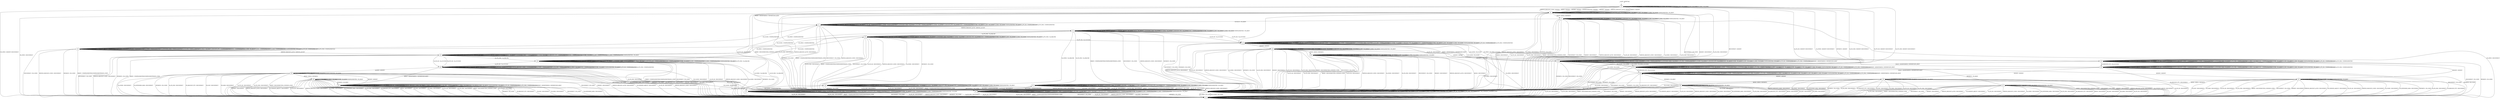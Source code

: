 digraph G {
	graph [name=G];
	s0	[label=s0];
	s0 -> s0	[key=0,
		label="CH_WINDOW_ADJUST / CH_NONE"];
	s0 -> s0	[key=1,
		label="CH_EXTENDED_DATA / CH_NONE"];
	s0 -> s0	[key=2,
		label="CH_CLOSE / CH_NONE"];
	s0 -> s0	[key=3,
		label="CH_REQUEST_PTY / CH_NONE"];
	s0 -> s0	[key=4,
		label="CH_EOF / CH_NONE"];
	s0 -> s0	[key=5,
		label="CH_DATA / CH_NONE"];
	s1	[label=s1];
	s0 -> s1	[key=0,
		label="REKEY / KEXINIT|KEX31+NEWKEYS|NO_RESP"];
	s2	[label=s2];
	s0 -> s2	[key=0,
		label="DISCONNECT / KEXINIT"];
	s0 -> s2	[key=1,
		label="UA_PK_OK / KEXINIT+DISCONNECT"];
	s0 -> s2	[key=2,
		label="UA_NONE / KEXINIT+DISCONNECT"];
	s0 -> s2	[key=3,
		label="NEWKEYS / KEXINIT"];
	s0 -> s2	[key=4,
		label="UA_PK_NOK / KEXINIT+DISCONNECT"];
	s0 -> s2	[key=5,
		label="UA_PW_OK / KEXINIT+DISCONNECT"];
	s0 -> s2	[key=6,
		label="UA_PW_NOK / KEXINIT+DISCONNECT"];
	s3	[label=s3];
	s0 -> s3	[key=0,
		label="KEXINIT / KEXINIT"];
	s0 -> s3	[key=1,
		label="SERVICE_REQUEST_AUTH / KEXINIT"];
	s0 -> s3	[key=2,
		label="DEBUG / KEXINIT"];
	s0 -> s3	[key=3,
		label="SERVICE_REQUEST_CONN / KEXINIT"];
	s0 -> s3	[key=4,
		label="KEX30 / KEXINIT"];
	s0 -> s3	[key=5,
		label="IGNORE / KEXINIT"];
	s0 -> s3	[key=6,
		label="UNIMPLEMENTED / KEXINIT"];
	s4	[label=s4];
	s0 -> s4	[key=0,
		label="CH_OPEN / KEXINIT+DISCONNECT"];
	s1 -> s1	[key=0,
		label="KEXINIT / UNIMPLEMENTED"];
	s1 -> s1	[key=1,
		label="CH_WINDOW_ADJUST / CH_NONE"];
	s1 -> s1	[key=2,
		label="DEBUG / NO_RESP"];
	s1 -> s1	[key=3,
		label="UA_PK_OK / UNIMPLEMENTED"];
	s1 -> s1	[key=4,
		label="UA_NONE / UNIMPLEMENTED"];
	s1 -> s1	[key=5,
		label="CH_EXTENDED_DATA / CH_NONE"];
	s1 -> s1	[key=6,
		label="UA_PK_NOK / UNIMPLEMENTED"];
	s1 -> s1	[key=7,
		label="CH_CLOSE / CH_NONE"];
	s1 -> s1	[key=8,
		label="CH_REQUEST_PTY / CH_NONE"];
	s1 -> s1	[key=9,
		label="KEX30 / UNIMPLEMENTED"];
	s1 -> s1	[key=10,
		label="IGNORE / NO_RESP"];
	s1 -> s1	[key=11,
		label="CH_EOF / CH_NONE"];
	s1 -> s1	[key=12,
		label="CH_DATA / CH_NONE"];
	s1 -> s1	[key=13,
		label="UNIMPLEMENTED / NO_RESP"];
	s1 -> s1	[key=14,
		label="UA_PW_OK / UNIMPLEMENTED"];
	s1 -> s1	[key=15,
		label="UA_PW_NOK / UNIMPLEMENTED"];
	s1 -> s2	[key=0,
		label="DISCONNECT / NO_CONN"];
	s1 -> s2	[key=1,
		label="SERVICE_REQUEST_CONN / DISCONNECT"];
	s1 -> s2	[key=2,
		label="NEWKEYS / NO_CONN"];
	s1 -> s2	[key=3,
		label="REKEY / UNIMPLEMENTED|UNIMPLEMENTED|NO_CONN"];
	s5	[label=s5];
	s1 -> s5	[key=0,
		label="SERVICE_REQUEST_AUTH / SERVICE_ACCEPT"];
	s6	[label=s6];
	s1 -> s6	[key=0,
		label="CH_OPEN / UNIMPLEMENTED"];
	s2 -> s2	[key=0,
		label="DISCONNECT / NO_CONN"];
	s2 -> s2	[key=1,
		label="KEXINIT / NO_CONN"];
	s2 -> s2	[key=2,
		label="SERVICE_REQUEST_AUTH / NO_CONN"];
	s2 -> s2	[key=3,
		label="CH_WINDOW_ADJUST / CH_NONE"];
	s2 -> s2	[key=4,
		label="DEBUG / NO_CONN"];
	s2 -> s2	[key=5,
		label="UA_PK_OK / NO_CONN"];
	s2 -> s2	[key=6,
		label="SERVICE_REQUEST_CONN / NO_CONN"];
	s2 -> s2	[key=7,
		label="UA_NONE / NO_CONN"];
	s2 -> s2	[key=8,
		label="CH_EXTENDED_DATA / CH_NONE"];
	s2 -> s2	[key=9,
		label="NEWKEYS / NO_CONN"];
	s2 -> s2	[key=10,
		label="UA_PK_NOK / NO_CONN"];
	s2 -> s2	[key=11,
		label="CH_CLOSE / CH_NONE"];
	s2 -> s2	[key=12,
		label="CH_REQUEST_PTY / CH_NONE"];
	s2 -> s2	[key=13,
		label="KEX30 / NO_CONN"];
	s2 -> s2	[key=14,
		label="IGNORE / NO_CONN"];
	s2 -> s2	[key=15,
		label="CH_EOF / CH_NONE"];
	s2 -> s2	[key=16,
		label="CH_DATA / CH_NONE"];
	s2 -> s2	[key=17,
		label="UNIMPLEMENTED / NO_CONN"];
	s2 -> s2	[key=18,
		label="UA_PW_OK / NO_CONN"];
	s2 -> s2	[key=19,
		label="UA_PW_NOK / NO_CONN"];
	s2 -> s2	[key=20,
		label="REKEY / NO_CONN|NO_CONN|NO_CONN"];
	s2 -> s4	[key=0,
		label="CH_OPEN / NO_CONN"];
	s3 -> s2	[key=0,
		label="DISCONNECT / NO_CONN"];
	s3 -> s2	[key=1,
		label="KEXINIT / DISCONNECT"];
	s3 -> s2	[key=2,
		label="SERVICE_REQUEST_AUTH / DISCONNECT"];
	s3 -> s2	[key=3,
		label="UA_PK_OK / DISCONNECT"];
	s3 -> s2	[key=4,
		label="SERVICE_REQUEST_CONN / DISCONNECT"];
	s3 -> s2	[key=5,
		label="UA_NONE / DISCONNECT"];
	s3 -> s2	[key=6,
		label="NEWKEYS / NO_CONN"];
	s3 -> s2	[key=7,
		label="UA_PK_NOK / DISCONNECT"];
	s3 -> s2	[key=8,
		label="UA_PW_OK / DISCONNECT"];
	s3 -> s2	[key=9,
		label="UA_PW_NOK / DISCONNECT"];
	s3 -> s2	[key=10,
		label="REKEY / DISCONNECT|NO_CONN|NO_CONN"];
	s3 -> s3	[key=0,
		label="CH_WINDOW_ADJUST / CH_NONE"];
	s3 -> s3	[key=1,
		label="DEBUG / NO_RESP"];
	s3 -> s3	[key=2,
		label="CH_EXTENDED_DATA / CH_NONE"];
	s3 -> s3	[key=3,
		label="CH_CLOSE / CH_NONE"];
	s3 -> s3	[key=4,
		label="CH_REQUEST_PTY / CH_NONE"];
	s3 -> s3	[key=5,
		label="IGNORE / NO_RESP"];
	s3 -> s3	[key=6,
		label="CH_EOF / CH_NONE"];
	s3 -> s3	[key=7,
		label="CH_DATA / CH_NONE"];
	s3 -> s3	[key=8,
		label="UNIMPLEMENTED / NO_RESP"];
	s3 -> s4	[key=0,
		label="CH_OPEN / DISCONNECT"];
	s7	[label=s7];
	s3 -> s7	[key=0,
		label="KEX30 / KEX31+NEWKEYS"];
	s4 -> s2	[key=0,
		label="CH_CLOSE / NO_CONN"];
	s4 -> s4	[key=0,
		label="DISCONNECT / NO_CONN"];
	s4 -> s4	[key=1,
		label="KEXINIT / NO_CONN"];
	s4 -> s4	[key=2,
		label="SERVICE_REQUEST_AUTH / NO_CONN"];
	s4 -> s4	[key=3,
		label="CH_WINDOW_ADJUST / NO_CONN"];
	s4 -> s4	[key=4,
		label="DEBUG / NO_CONN"];
	s4 -> s4	[key=5,
		label="UA_PK_OK / NO_CONN"];
	s4 -> s4	[key=6,
		label="SERVICE_REQUEST_CONN / NO_CONN"];
	s4 -> s4	[key=7,
		label="UA_NONE / NO_CONN"];
	s4 -> s4	[key=8,
		label="CH_EXTENDED_DATA / NO_CONN"];
	s4 -> s4	[key=9,
		label="NEWKEYS / NO_CONN"];
	s4 -> s4	[key=10,
		label="UA_PK_NOK / NO_CONN"];
	s4 -> s4	[key=11,
		label="CH_OPEN / CH_MAX"];
	s4 -> s4	[key=12,
		label="CH_REQUEST_PTY / NO_CONN"];
	s4 -> s4	[key=13,
		label="KEX30 / NO_CONN"];
	s4 -> s4	[key=14,
		label="IGNORE / NO_CONN"];
	s4 -> s4	[key=15,
		label="CH_EOF / NO_CONN"];
	s4 -> s4	[key=16,
		label="CH_DATA / NO_CONN"];
	s4 -> s4	[key=17,
		label="UNIMPLEMENTED / NO_CONN"];
	s4 -> s4	[key=18,
		label="UA_PW_OK / NO_CONN"];
	s4 -> s4	[key=19,
		label="UA_PW_NOK / NO_CONN"];
	s4 -> s4	[key=20,
		label="REKEY / NO_CONN|NO_CONN|NO_CONN"];
	s5 -> s2	[key=0,
		label="DISCONNECT / NO_CONN"];
	s5 -> s2	[key=1,
		label="SERVICE_REQUEST_CONN / DISCONNECT"];
	s5 -> s2	[key=2,
		label="NEWKEYS / NO_CONN"];
	s5 -> s2	[key=3,
		label="REKEY / UNIMPLEMENTED|UNIMPLEMENTED|NO_CONN"];
	s5 -> s5	[key=0,
		label="KEXINIT / UNIMPLEMENTED"];
	s5 -> s5	[key=1,
		label="SERVICE_REQUEST_AUTH / SERVICE_ACCEPT"];
	s5 -> s5	[key=2,
		label="CH_WINDOW_ADJUST / CH_NONE"];
	s5 -> s5	[key=3,
		label="DEBUG / NO_RESP"];
	s5 -> s5	[key=4,
		label="CH_EXTENDED_DATA / CH_NONE"];
	s5 -> s5	[key=5,
		label="CH_CLOSE / CH_NONE"];
	s5 -> s5	[key=6,
		label="CH_REQUEST_PTY / CH_NONE"];
	s5 -> s5	[key=7,
		label="KEX30 / UNIMPLEMENTED"];
	s5 -> s5	[key=8,
		label="IGNORE / NO_RESP"];
	s5 -> s5	[key=9,
		label="CH_EOF / CH_NONE"];
	s5 -> s5	[key=10,
		label="CH_DATA / CH_NONE"];
	s5 -> s5	[key=11,
		label="UNIMPLEMENTED / NO_RESP"];
	s8	[label=s8];
	s5 -> s8	[key=0,
		label="UA_PK_OK / UA_SUCCESS"];
	s5 -> s8	[key=1,
		label="UA_PW_OK / UA_SUCCESS"];
	s9	[label=s9];
	s5 -> s9	[key=0,
		label="UA_PW_NOK / UA_FAILURE"];
	s10	[label=s10];
	s5 -> s10	[key=0,
		label="UA_NONE / UA_FAILURE"];
	s11	[label=s11];
	s5 -> s11	[key=0,
		label="UA_PK_NOK / UA_FAILURE"];
	s12	[label=s12];
	s5 -> s12	[key=0,
		label="CH_OPEN / UNIMPLEMENTED"];
	s6 -> s1	[key=0,
		label="CH_CLOSE / UNIMPLEMENTED"];
	s6 -> s4	[key=0,
		label="DISCONNECT / NO_CONN"];
	s6 -> s4	[key=1,
		label="SERVICE_REQUEST_CONN / DISCONNECT"];
	s6 -> s4	[key=2,
		label="NEWKEYS / NO_CONN"];
	s6 -> s4	[key=3,
		label="REKEY / UNIMPLEMENTED|UNIMPLEMENTED|NO_CONN"];
	s6 -> s6	[key=0,
		label="KEXINIT / UNIMPLEMENTED"];
	s6 -> s6	[key=1,
		label="CH_WINDOW_ADJUST / UNIMPLEMENTED"];
	s6 -> s6	[key=2,
		label="DEBUG / NO_RESP"];
	s6 -> s6	[key=3,
		label="UA_PK_OK / UNIMPLEMENTED"];
	s6 -> s6	[key=4,
		label="UA_NONE / UNIMPLEMENTED"];
	s6 -> s6	[key=5,
		label="CH_EXTENDED_DATA / UNIMPLEMENTED"];
	s6 -> s6	[key=6,
		label="UA_PK_NOK / UNIMPLEMENTED"];
	s6 -> s6	[key=7,
		label="CH_OPEN / CH_MAX"];
	s6 -> s6	[key=8,
		label="CH_REQUEST_PTY / UNIMPLEMENTED"];
	s6 -> s6	[key=9,
		label="KEX30 / UNIMPLEMENTED"];
	s6 -> s6	[key=10,
		label="IGNORE / NO_RESP"];
	s6 -> s6	[key=11,
		label="CH_EOF / UNIMPLEMENTED"];
	s6 -> s6	[key=12,
		label="CH_DATA / UNIMPLEMENTED"];
	s6 -> s6	[key=13,
		label="UNIMPLEMENTED / NO_RESP"];
	s6 -> s6	[key=14,
		label="UA_PW_OK / UNIMPLEMENTED"];
	s6 -> s6	[key=15,
		label="UA_PW_NOK / UNIMPLEMENTED"];
	s6 -> s12	[key=0,
		label="SERVICE_REQUEST_AUTH / SERVICE_ACCEPT"];
	s7 -> s1	[key=0,
		label="NEWKEYS / NO_RESP"];
	s7 -> s2	[key=0,
		label="DISCONNECT / NO_CONN"];
	s7 -> s2	[key=1,
		label="KEXINIT / DISCONNECT"];
	s7 -> s2	[key=2,
		label="SERVICE_REQUEST_AUTH / DISCONNECT"];
	s7 -> s2	[key=3,
		label="UA_PK_OK / DISCONNECT"];
	s7 -> s2	[key=4,
		label="SERVICE_REQUEST_CONN / DISCONNECT"];
	s7 -> s2	[key=5,
		label="UA_NONE / DISCONNECT"];
	s7 -> s2	[key=6,
		label="UA_PK_NOK / DISCONNECT"];
	s7 -> s2	[key=7,
		label="KEX30 / DISCONNECT"];
	s7 -> s2	[key=8,
		label="UA_PW_OK / DISCONNECT"];
	s7 -> s2	[key=9,
		label="UA_PW_NOK / DISCONNECT"];
	s7 -> s2	[key=10,
		label="REKEY / DISCONNECT|NO_CONN|NO_CONN"];
	s7 -> s4	[key=0,
		label="CH_OPEN / DISCONNECT"];
	s7 -> s7	[key=0,
		label="CH_WINDOW_ADJUST / CH_NONE"];
	s7 -> s7	[key=1,
		label="DEBUG / NO_RESP"];
	s7 -> s7	[key=2,
		label="CH_EXTENDED_DATA / CH_NONE"];
	s7 -> s7	[key=3,
		label="CH_CLOSE / CH_NONE"];
	s7 -> s7	[key=4,
		label="CH_REQUEST_PTY / CH_NONE"];
	s7 -> s7	[key=5,
		label="IGNORE / NO_RESP"];
	s7 -> s7	[key=6,
		label="CH_EOF / CH_NONE"];
	s7 -> s7	[key=7,
		label="CH_DATA / CH_NONE"];
	s7 -> s7	[key=8,
		label="UNIMPLEMENTED / NO_RESP"];
	s8 -> s2	[key=0,
		label="DISCONNECT / NO_CONN"];
	s8 -> s2	[key=1,
		label="NEWKEYS / NO_CONN"];
	s8 -> s8	[key=0,
		label="SERVICE_REQUEST_AUTH / UNIMPLEMENTED"];
	s8 -> s8	[key=1,
		label="CH_WINDOW_ADJUST / CH_NONE"];
	s8 -> s8	[key=2,
		label="DEBUG / NO_RESP"];
	s8 -> s8	[key=3,
		label="UA_PK_OK / UNIMPLEMENTED"];
	s8 -> s8	[key=4,
		label="SERVICE_REQUEST_CONN / UNIMPLEMENTED"];
	s8 -> s8	[key=5,
		label="UA_NONE / UNIMPLEMENTED"];
	s8 -> s8	[key=6,
		label="CH_EXTENDED_DATA / CH_NONE"];
	s8 -> s8	[key=7,
		label="UA_PK_NOK / UNIMPLEMENTED"];
	s8 -> s8	[key=8,
		label="CH_CLOSE / CH_NONE"];
	s8 -> s8	[key=9,
		label="CH_REQUEST_PTY / CH_NONE"];
	s8 -> s8	[key=10,
		label="KEX30 / UNIMPLEMENTED"];
	s8 -> s8	[key=11,
		label="IGNORE / NO_RESP"];
	s8 -> s8	[key=12,
		label="CH_EOF / CH_NONE"];
	s8 -> s8	[key=13,
		label="CH_DATA / CH_NONE"];
	s8 -> s8	[key=14,
		label="UNIMPLEMENTED / NO_RESP"];
	s8 -> s8	[key=15,
		label="UA_PW_OK / UNIMPLEMENTED"];
	s8 -> s8	[key=16,
		label="UA_PW_NOK / UNIMPLEMENTED"];
	s13	[label=s13];
	s8 -> s13	[key=0,
		label="KEXINIT / KEXINIT"];
	s14	[label=s14];
	s8 -> s14	[key=0,
		label="REKEY / KEXINIT|KEX31+NEWKEYS|NO_RESP"];
	s15	[label=s15];
	s8 -> s15	[key=0,
		label="CH_OPEN / CH_OPEN_SUCCESS"];
	s9 -> s2	[key=0,
		label="DISCONNECT / NO_CONN"];
	s9 -> s2	[key=1,
		label="UA_PK_OK / DISCONNECT"];
	s9 -> s2	[key=2,
		label="SERVICE_REQUEST_CONN / DISCONNECT"];
	s9 -> s2	[key=3,
		label="UA_NONE / DISCONNECT"];
	s9 -> s2	[key=4,
		label="NEWKEYS / NO_CONN"];
	s9 -> s2	[key=5,
		label="UA_PK_NOK / DISCONNECT"];
	s9 -> s2	[key=6,
		label="REKEY / UNIMPLEMENTED|UNIMPLEMENTED|NO_CONN"];
	s9 -> s8	[key=0,
		label="UA_PW_OK / UA_SUCCESS"];
	s9 -> s9	[key=0,
		label="KEXINIT / UNIMPLEMENTED"];
	s9 -> s9	[key=1,
		label="SERVICE_REQUEST_AUTH / SERVICE_ACCEPT"];
	s9 -> s9	[key=2,
		label="CH_WINDOW_ADJUST / CH_NONE"];
	s9 -> s9	[key=3,
		label="DEBUG / NO_RESP"];
	s9 -> s9	[key=4,
		label="CH_EXTENDED_DATA / CH_NONE"];
	s9 -> s9	[key=5,
		label="CH_CLOSE / CH_NONE"];
	s9 -> s9	[key=6,
		label="CH_REQUEST_PTY / CH_NONE"];
	s9 -> s9	[key=7,
		label="KEX30 / UNIMPLEMENTED"];
	s9 -> s9	[key=8,
		label="IGNORE / NO_RESP"];
	s9 -> s9	[key=9,
		label="CH_EOF / CH_NONE"];
	s9 -> s9	[key=10,
		label="CH_DATA / CH_NONE"];
	s9 -> s9	[key=11,
		label="UNIMPLEMENTED / NO_RESP"];
	s9 -> s9	[key=12,
		label="UA_PW_NOK / UA_FAILURE"];
	s16	[label=s16];
	s9 -> s16	[key=0,
		label="CH_OPEN / UNIMPLEMENTED"];
	s10 -> s2	[key=0,
		label="DISCONNECT / NO_CONN"];
	s10 -> s2	[key=1,
		label="UA_PK_OK / DISCONNECT"];
	s10 -> s2	[key=2,
		label="SERVICE_REQUEST_CONN / DISCONNECT"];
	s10 -> s2	[key=3,
		label="NEWKEYS / NO_CONN"];
	s10 -> s2	[key=4,
		label="UA_PK_NOK / DISCONNECT"];
	s10 -> s2	[key=5,
		label="UA_PW_OK / DISCONNECT"];
	s10 -> s2	[key=6,
		label="UA_PW_NOK / DISCONNECT"];
	s10 -> s2	[key=7,
		label="REKEY / UNIMPLEMENTED|UNIMPLEMENTED|NO_CONN"];
	s10 -> s10	[key=0,
		label="KEXINIT / UNIMPLEMENTED"];
	s10 -> s10	[key=1,
		label="SERVICE_REQUEST_AUTH / SERVICE_ACCEPT"];
	s10 -> s10	[key=2,
		label="CH_WINDOW_ADJUST / CH_NONE"];
	s10 -> s10	[key=3,
		label="DEBUG / NO_RESP"];
	s10 -> s10	[key=4,
		label="UA_NONE / UA_FAILURE"];
	s10 -> s10	[key=5,
		label="CH_EXTENDED_DATA / CH_NONE"];
	s10 -> s10	[key=6,
		label="CH_CLOSE / CH_NONE"];
	s10 -> s10	[key=7,
		label="CH_REQUEST_PTY / CH_NONE"];
	s10 -> s10	[key=8,
		label="KEX30 / UNIMPLEMENTED"];
	s10 -> s10	[key=9,
		label="IGNORE / NO_RESP"];
	s10 -> s10	[key=10,
		label="CH_EOF / CH_NONE"];
	s10 -> s10	[key=11,
		label="CH_DATA / CH_NONE"];
	s10 -> s10	[key=12,
		label="UNIMPLEMENTED / NO_RESP"];
	s17	[label=s17];
	s10 -> s17	[key=0,
		label="CH_OPEN / UNIMPLEMENTED"];
	s11 -> s2	[key=0,
		label="DISCONNECT / NO_CONN"];
	s11 -> s2	[key=1,
		label="UA_PK_OK / DISCONNECT"];
	s11 -> s2	[key=2,
		label="SERVICE_REQUEST_CONN / DISCONNECT"];
	s11 -> s2	[key=3,
		label="UA_NONE / DISCONNECT"];
	s11 -> s2	[key=4,
		label="NEWKEYS / NO_CONN"];
	s11 -> s2	[key=5,
		label="UA_PW_OK / DISCONNECT"];
	s11 -> s2	[key=6,
		label="UA_PW_NOK / DISCONNECT"];
	s11 -> s2	[key=7,
		label="REKEY / UNIMPLEMENTED|UNIMPLEMENTED|NO_CONN"];
	s11 -> s11	[key=0,
		label="KEXINIT / UNIMPLEMENTED"];
	s11 -> s11	[key=1,
		label="SERVICE_REQUEST_AUTH / SERVICE_ACCEPT"];
	s11 -> s11	[key=2,
		label="CH_WINDOW_ADJUST / CH_NONE"];
	s11 -> s11	[key=3,
		label="DEBUG / NO_RESP"];
	s11 -> s11	[key=4,
		label="CH_EXTENDED_DATA / CH_NONE"];
	s11 -> s11	[key=5,
		label="UA_PK_NOK / UA_FAILURE"];
	s11 -> s11	[key=6,
		label="CH_CLOSE / CH_NONE"];
	s11 -> s11	[key=7,
		label="CH_REQUEST_PTY / CH_NONE"];
	s11 -> s11	[key=8,
		label="KEX30 / UNIMPLEMENTED"];
	s11 -> s11	[key=9,
		label="IGNORE / NO_RESP"];
	s11 -> s11	[key=10,
		label="CH_EOF / CH_NONE"];
	s11 -> s11	[key=11,
		label="CH_DATA / CH_NONE"];
	s11 -> s11	[key=12,
		label="UNIMPLEMENTED / NO_RESP"];
	s18	[label=s18];
	s11 -> s18	[key=0,
		label="CH_OPEN / UNIMPLEMENTED"];
	s12 -> s4	[key=0,
		label="DISCONNECT / NO_CONN"];
	s12 -> s4	[key=1,
		label="SERVICE_REQUEST_CONN / DISCONNECT"];
	s12 -> s4	[key=2,
		label="NEWKEYS / NO_CONN"];
	s12 -> s4	[key=3,
		label="REKEY / UNIMPLEMENTED|UNIMPLEMENTED|NO_CONN"];
	s12 -> s5	[key=0,
		label="CH_CLOSE / UNIMPLEMENTED"];
	s12 -> s12	[key=0,
		label="KEXINIT / UNIMPLEMENTED"];
	s12 -> s12	[key=1,
		label="SERVICE_REQUEST_AUTH / SERVICE_ACCEPT"];
	s12 -> s12	[key=2,
		label="CH_WINDOW_ADJUST / UNIMPLEMENTED"];
	s12 -> s12	[key=3,
		label="DEBUG / NO_RESP"];
	s12 -> s12	[key=4,
		label="CH_EXTENDED_DATA / UNIMPLEMENTED"];
	s12 -> s12	[key=5,
		label="CH_OPEN / CH_MAX"];
	s12 -> s12	[key=6,
		label="CH_REQUEST_PTY / UNIMPLEMENTED"];
	s12 -> s12	[key=7,
		label="KEX30 / UNIMPLEMENTED"];
	s12 -> s12	[key=8,
		label="IGNORE / NO_RESP"];
	s12 -> s12	[key=9,
		label="CH_EOF / UNIMPLEMENTED"];
	s12 -> s12	[key=10,
		label="CH_DATA / UNIMPLEMENTED"];
	s12 -> s12	[key=11,
		label="UNIMPLEMENTED / NO_RESP"];
	s12 -> s16	[key=0,
		label="UA_PW_NOK / UA_FAILURE"];
	s12 -> s17	[key=0,
		label="UA_NONE / UA_FAILURE"];
	s12 -> s18	[key=0,
		label="UA_PK_NOK / UA_FAILURE"];
	s19	[label=s19];
	s12 -> s19	[key=0,
		label="UA_PK_OK / UA_SUCCESS"];
	s12 -> s19	[key=1,
		label="UA_PW_OK / UA_SUCCESS"];
	s13 -> s2	[key=0,
		label="DISCONNECT / NO_CONN"];
	s13 -> s2	[key=1,
		label="KEXINIT / DISCONNECT"];
	s13 -> s2	[key=2,
		label="SERVICE_REQUEST_AUTH / DISCONNECT"];
	s13 -> s2	[key=3,
		label="UA_PK_OK / DISCONNECT"];
	s13 -> s2	[key=4,
		label="SERVICE_REQUEST_CONN / DISCONNECT"];
	s13 -> s2	[key=5,
		label="UA_NONE / DISCONNECT"];
	s13 -> s2	[key=6,
		label="NEWKEYS / NO_CONN"];
	s13 -> s2	[key=7,
		label="UA_PK_NOK / DISCONNECT"];
	s13 -> s2	[key=8,
		label="UA_PW_OK / DISCONNECT"];
	s13 -> s2	[key=9,
		label="UA_PW_NOK / DISCONNECT"];
	s13 -> s2	[key=10,
		label="REKEY / DISCONNECT|NO_CONN|NO_CONN"];
	s13 -> s4	[key=0,
		label="CH_OPEN / DISCONNECT"];
	s13 -> s13	[key=0,
		label="CH_WINDOW_ADJUST / CH_NONE"];
	s13 -> s13	[key=1,
		label="DEBUG / NO_RESP"];
	s13 -> s13	[key=2,
		label="CH_EXTENDED_DATA / CH_NONE"];
	s13 -> s13	[key=3,
		label="CH_CLOSE / CH_NONE"];
	s13 -> s13	[key=4,
		label="CH_REQUEST_PTY / CH_NONE"];
	s13 -> s13	[key=5,
		label="IGNORE / NO_RESP"];
	s13 -> s13	[key=6,
		label="CH_EOF / CH_NONE"];
	s13 -> s13	[key=7,
		label="CH_DATA / CH_NONE"];
	s13 -> s13	[key=8,
		label="UNIMPLEMENTED / NO_RESP"];
	s20	[label=s20];
	s13 -> s20	[key=0,
		label="KEX30 / KEX31+NEWKEYS"];
	s14 -> s2	[key=0,
		label="DISCONNECT / NO_CONN"];
	s14 -> s2	[key=1,
		label="NEWKEYS / NO_CONN"];
	s14 -> s13	[key=0,
		label="KEXINIT / KEXINIT"];
	s14 -> s14	[key=0,
		label="SERVICE_REQUEST_AUTH / NO_RESP"];
	s14 -> s14	[key=1,
		label="CH_WINDOW_ADJUST / CH_NONE"];
	s14 -> s14	[key=2,
		label="DEBUG / NO_RESP"];
	s14 -> s14	[key=3,
		label="UA_PK_OK / UNIMPLEMENTED"];
	s14 -> s14	[key=4,
		label="SERVICE_REQUEST_CONN / NO_RESP"];
	s14 -> s14	[key=5,
		label="UA_NONE / UNIMPLEMENTED"];
	s14 -> s14	[key=6,
		label="CH_EXTENDED_DATA / CH_NONE"];
	s14 -> s14	[key=7,
		label="UA_PK_NOK / UNIMPLEMENTED"];
	s14 -> s14	[key=8,
		label="CH_CLOSE / CH_NONE"];
	s14 -> s14	[key=9,
		label="CH_REQUEST_PTY / CH_NONE"];
	s14 -> s14	[key=10,
		label="KEX30 / NO_RESP"];
	s14 -> s14	[key=11,
		label="IGNORE / NO_RESP"];
	s14 -> s14	[key=12,
		label="CH_EOF / CH_NONE"];
	s14 -> s14	[key=13,
		label="CH_DATA / CH_NONE"];
	s14 -> s14	[key=14,
		label="UNIMPLEMENTED / NO_RESP"];
	s14 -> s14	[key=15,
		label="UA_PW_OK / UNIMPLEMENTED"];
	s14 -> s14	[key=16,
		label="UA_PW_NOK / UNIMPLEMENTED"];
	s14 -> s14	[key=17,
		label="REKEY / KEXINIT|KEX31+NEWKEYS|NO_RESP"];
	s21	[label=s21];
	s14 -> s21	[key=0,
		label="CH_OPEN / CH_OPEN_SUCCESS"];
	s15 -> s4	[key=0,
		label="DISCONNECT / NO_CONN"];
	s15 -> s4	[key=1,
		label="NEWKEYS / NO_CONN"];
	s15 -> s8	[key=0,
		label="CH_CLOSE / CH_CLOSE"];
	s15 -> s15	[key=0,
		label="SERVICE_REQUEST_AUTH / UNIMPLEMENTED"];
	s15 -> s15	[key=1,
		label="CH_WINDOW_ADJUST / NO_RESP"];
	s15 -> s15	[key=2,
		label="DEBUG / NO_RESP"];
	s15 -> s15	[key=3,
		label="UA_PK_OK / UNIMPLEMENTED"];
	s15 -> s15	[key=4,
		label="SERVICE_REQUEST_CONN / UNIMPLEMENTED"];
	s15 -> s15	[key=5,
		label="UA_NONE / UNIMPLEMENTED"];
	s15 -> s15	[key=6,
		label="CH_EXTENDED_DATA / NO_RESP"];
	s15 -> s15	[key=7,
		label="UA_PK_NOK / UNIMPLEMENTED"];
	s15 -> s15	[key=8,
		label="CH_OPEN / CH_MAX"];
	s15 -> s15	[key=9,
		label="KEX30 / UNIMPLEMENTED"];
	s15 -> s15	[key=10,
		label="IGNORE / NO_RESP"];
	s15 -> s15	[key=11,
		label="CH_EOF / NO_RESP"];
	s15 -> s15	[key=12,
		label="CH_DATA / NO_RESP"];
	s15 -> s15	[key=13,
		label="UNIMPLEMENTED / NO_RESP"];
	s15 -> s15	[key=14,
		label="UA_PW_OK / UNIMPLEMENTED"];
	s15 -> s15	[key=15,
		label="UA_PW_NOK / UNIMPLEMENTED"];
	s15 -> s21	[key=0,
		label="REKEY / KEXINIT|KEX31+NEWKEYS|NO_RESP"];
	s22	[label=s22];
	s15 -> s22	[key=0,
		label="KEXINIT / KEXINIT"];
	s23	[label=s23];
	s15 -> s23	[key=0,
		label="CH_REQUEST_PTY / CH_SUCCESS"];
	s16 -> s4	[key=0,
		label="DISCONNECT / NO_CONN"];
	s16 -> s4	[key=1,
		label="UA_PK_OK / DISCONNECT"];
	s16 -> s4	[key=2,
		label="SERVICE_REQUEST_CONN / DISCONNECT"];
	s16 -> s4	[key=3,
		label="UA_NONE / DISCONNECT"];
	s16 -> s4	[key=4,
		label="NEWKEYS / NO_CONN"];
	s16 -> s4	[key=5,
		label="UA_PK_NOK / DISCONNECT"];
	s16 -> s4	[key=6,
		label="REKEY / UNIMPLEMENTED|UNIMPLEMENTED|NO_CONN"];
	s16 -> s9	[key=0,
		label="CH_CLOSE / UNIMPLEMENTED"];
	s16 -> s16	[key=0,
		label="KEXINIT / UNIMPLEMENTED"];
	s16 -> s16	[key=1,
		label="SERVICE_REQUEST_AUTH / SERVICE_ACCEPT"];
	s16 -> s16	[key=2,
		label="CH_WINDOW_ADJUST / UNIMPLEMENTED"];
	s16 -> s16	[key=3,
		label="DEBUG / NO_RESP"];
	s16 -> s16	[key=4,
		label="CH_EXTENDED_DATA / UNIMPLEMENTED"];
	s16 -> s16	[key=5,
		label="CH_OPEN / CH_MAX"];
	s16 -> s16	[key=6,
		label="CH_REQUEST_PTY / UNIMPLEMENTED"];
	s16 -> s16	[key=7,
		label="KEX30 / UNIMPLEMENTED"];
	s16 -> s16	[key=8,
		label="IGNORE / NO_RESP"];
	s16 -> s16	[key=9,
		label="CH_EOF / UNIMPLEMENTED"];
	s16 -> s16	[key=10,
		label="CH_DATA / UNIMPLEMENTED"];
	s16 -> s16	[key=11,
		label="UNIMPLEMENTED / NO_RESP"];
	s16 -> s16	[key=12,
		label="UA_PW_NOK / UA_FAILURE"];
	s16 -> s19	[key=0,
		label="UA_PW_OK / UA_SUCCESS"];
	s17 -> s4	[key=0,
		label="DISCONNECT / NO_CONN"];
	s17 -> s4	[key=1,
		label="UA_PK_OK / DISCONNECT"];
	s17 -> s4	[key=2,
		label="SERVICE_REQUEST_CONN / DISCONNECT"];
	s17 -> s4	[key=3,
		label="NEWKEYS / NO_CONN"];
	s17 -> s4	[key=4,
		label="UA_PK_NOK / DISCONNECT"];
	s17 -> s4	[key=5,
		label="UA_PW_OK / DISCONNECT"];
	s17 -> s4	[key=6,
		label="UA_PW_NOK / DISCONNECT"];
	s17 -> s4	[key=7,
		label="REKEY / UNIMPLEMENTED|UNIMPLEMENTED|NO_CONN"];
	s17 -> s10	[key=0,
		label="CH_CLOSE / UNIMPLEMENTED"];
	s17 -> s17	[key=0,
		label="KEXINIT / UNIMPLEMENTED"];
	s17 -> s17	[key=1,
		label="SERVICE_REQUEST_AUTH / SERVICE_ACCEPT"];
	s17 -> s17	[key=2,
		label="CH_WINDOW_ADJUST / UNIMPLEMENTED"];
	s17 -> s17	[key=3,
		label="DEBUG / NO_RESP"];
	s17 -> s17	[key=4,
		label="UA_NONE / UA_FAILURE"];
	s17 -> s17	[key=5,
		label="CH_EXTENDED_DATA / UNIMPLEMENTED"];
	s17 -> s17	[key=6,
		label="CH_OPEN / CH_MAX"];
	s17 -> s17	[key=7,
		label="CH_REQUEST_PTY / UNIMPLEMENTED"];
	s17 -> s17	[key=8,
		label="KEX30 / UNIMPLEMENTED"];
	s17 -> s17	[key=9,
		label="IGNORE / NO_RESP"];
	s17 -> s17	[key=10,
		label="CH_EOF / UNIMPLEMENTED"];
	s17 -> s17	[key=11,
		label="CH_DATA / UNIMPLEMENTED"];
	s17 -> s17	[key=12,
		label="UNIMPLEMENTED / NO_RESP"];
	s18 -> s4	[key=0,
		label="DISCONNECT / NO_CONN"];
	s18 -> s4	[key=1,
		label="UA_PK_OK / DISCONNECT"];
	s18 -> s4	[key=2,
		label="SERVICE_REQUEST_CONN / DISCONNECT"];
	s18 -> s4	[key=3,
		label="UA_NONE / DISCONNECT"];
	s18 -> s4	[key=4,
		label="NEWKEYS / NO_CONN"];
	s18 -> s4	[key=5,
		label="UA_PW_OK / DISCONNECT"];
	s18 -> s4	[key=6,
		label="UA_PW_NOK / DISCONNECT"];
	s18 -> s4	[key=7,
		label="REKEY / UNIMPLEMENTED|UNIMPLEMENTED|NO_CONN"];
	s18 -> s11	[key=0,
		label="CH_CLOSE / UNIMPLEMENTED"];
	s18 -> s18	[key=0,
		label="KEXINIT / UNIMPLEMENTED"];
	s18 -> s18	[key=1,
		label="SERVICE_REQUEST_AUTH / SERVICE_ACCEPT"];
	s18 -> s18	[key=2,
		label="CH_WINDOW_ADJUST / UNIMPLEMENTED"];
	s18 -> s18	[key=3,
		label="DEBUG / NO_RESP"];
	s18 -> s18	[key=4,
		label="CH_EXTENDED_DATA / UNIMPLEMENTED"];
	s18 -> s18	[key=5,
		label="UA_PK_NOK / UA_FAILURE"];
	s18 -> s18	[key=6,
		label="CH_OPEN / CH_MAX"];
	s18 -> s18	[key=7,
		label="CH_REQUEST_PTY / UNIMPLEMENTED"];
	s18 -> s18	[key=8,
		label="KEX30 / UNIMPLEMENTED"];
	s18 -> s18	[key=9,
		label="IGNORE / NO_RESP"];
	s18 -> s18	[key=10,
		label="CH_EOF / UNIMPLEMENTED"];
	s18 -> s18	[key=11,
		label="CH_DATA / UNIMPLEMENTED"];
	s18 -> s18	[key=12,
		label="UNIMPLEMENTED / NO_RESP"];
	s19 -> s2	[key=0,
		label="CH_CLOSE / DISCONNECT"];
	s19 -> s4	[key=0,
		label="DISCONNECT / NO_CONN"];
	s19 -> s4	[key=1,
		label="CH_EXTENDED_DATA / DISCONNECT"];
	s19 -> s4	[key=2,
		label="NEWKEYS / NO_CONN"];
	s19 -> s4	[key=3,
		label="CH_REQUEST_PTY / DISCONNECT"];
	s19 -> s4	[key=4,
		label="CH_EOF / DISCONNECT"];
	s19 -> s4	[key=5,
		label="CH_DATA / DISCONNECT"];
	s19 -> s19	[key=0,
		label="SERVICE_REQUEST_AUTH / UNIMPLEMENTED"];
	s19 -> s19	[key=1,
		label="CH_WINDOW_ADJUST / NO_RESP"];
	s19 -> s19	[key=2,
		label="DEBUG / NO_RESP"];
	s19 -> s19	[key=3,
		label="UA_PK_OK / UNIMPLEMENTED"];
	s19 -> s19	[key=4,
		label="SERVICE_REQUEST_CONN / UNIMPLEMENTED"];
	s19 -> s19	[key=5,
		label="UA_NONE / UNIMPLEMENTED"];
	s19 -> s19	[key=6,
		label="UA_PK_NOK / UNIMPLEMENTED"];
	s19 -> s19	[key=7,
		label="CH_OPEN / CH_MAX"];
	s19 -> s19	[key=8,
		label="KEX30 / UNIMPLEMENTED"];
	s19 -> s19	[key=9,
		label="IGNORE / NO_RESP"];
	s19 -> s19	[key=10,
		label="UNIMPLEMENTED / NO_RESP"];
	s19 -> s19	[key=11,
		label="UA_PW_OK / UNIMPLEMENTED"];
	s19 -> s19	[key=12,
		label="UA_PW_NOK / UNIMPLEMENTED"];
	s24	[label=s24];
	s19 -> s24	[key=0,
		label="KEXINIT / KEXINIT"];
	s25	[label=s25];
	s19 -> s25	[key=0,
		label="REKEY / KEXINIT|KEX31+NEWKEYS|NO_RESP"];
	s20 -> s2	[key=0,
		label="DISCONNECT / NO_CONN"];
	s20 -> s2	[key=1,
		label="KEXINIT / DISCONNECT"];
	s20 -> s2	[key=2,
		label="SERVICE_REQUEST_AUTH / DISCONNECT"];
	s20 -> s2	[key=3,
		label="UA_PK_OK / DISCONNECT"];
	s20 -> s2	[key=4,
		label="SERVICE_REQUEST_CONN / DISCONNECT"];
	s20 -> s2	[key=5,
		label="UA_NONE / DISCONNECT"];
	s20 -> s2	[key=6,
		label="UA_PK_NOK / DISCONNECT"];
	s20 -> s2	[key=7,
		label="KEX30 / DISCONNECT"];
	s20 -> s2	[key=8,
		label="UA_PW_OK / DISCONNECT"];
	s20 -> s2	[key=9,
		label="UA_PW_NOK / DISCONNECT"];
	s20 -> s2	[key=10,
		label="REKEY / DISCONNECT|NO_CONN|NO_CONN"];
	s20 -> s4	[key=0,
		label="CH_OPEN / DISCONNECT"];
	s20 -> s14	[key=0,
		label="NEWKEYS / NO_RESP"];
	s20 -> s20	[key=0,
		label="CH_WINDOW_ADJUST / CH_NONE"];
	s20 -> s20	[key=1,
		label="DEBUG / NO_RESP"];
	s20 -> s20	[key=2,
		label="CH_EXTENDED_DATA / CH_NONE"];
	s20 -> s20	[key=3,
		label="CH_CLOSE / CH_NONE"];
	s20 -> s20	[key=4,
		label="CH_REQUEST_PTY / CH_NONE"];
	s20 -> s20	[key=5,
		label="IGNORE / NO_RESP"];
	s20 -> s20	[key=6,
		label="CH_EOF / CH_NONE"];
	s20 -> s20	[key=7,
		label="CH_DATA / CH_NONE"];
	s20 -> s20	[key=8,
		label="UNIMPLEMENTED / NO_RESP"];
	s21 -> s4	[key=0,
		label="DISCONNECT / NO_CONN"];
	s21 -> s4	[key=1,
		label="NEWKEYS / NO_CONN"];
	s21 -> s14	[key=0,
		label="CH_CLOSE / CH_CLOSE"];
	s21 -> s21	[key=0,
		label="SERVICE_REQUEST_AUTH / NO_RESP"];
	s21 -> s21	[key=1,
		label="CH_WINDOW_ADJUST / NO_RESP"];
	s21 -> s21	[key=2,
		label="DEBUG / NO_RESP"];
	s21 -> s21	[key=3,
		label="UA_PK_OK / UNIMPLEMENTED"];
	s21 -> s21	[key=4,
		label="SERVICE_REQUEST_CONN / NO_RESP"];
	s21 -> s21	[key=5,
		label="UA_NONE / UNIMPLEMENTED"];
	s21 -> s21	[key=6,
		label="CH_EXTENDED_DATA / NO_RESP"];
	s21 -> s21	[key=7,
		label="UA_PK_NOK / UNIMPLEMENTED"];
	s21 -> s21	[key=8,
		label="CH_OPEN / CH_MAX"];
	s21 -> s21	[key=9,
		label="KEX30 / NO_RESP"];
	s21 -> s21	[key=10,
		label="IGNORE / NO_RESP"];
	s21 -> s21	[key=11,
		label="CH_EOF / NO_RESP"];
	s21 -> s21	[key=12,
		label="CH_DATA / NO_RESP"];
	s21 -> s21	[key=13,
		label="UNIMPLEMENTED / NO_RESP"];
	s21 -> s21	[key=14,
		label="UA_PW_OK / UNIMPLEMENTED"];
	s21 -> s21	[key=15,
		label="UA_PW_NOK / UNIMPLEMENTED"];
	s21 -> s21	[key=16,
		label="REKEY / KEXINIT|KEX31+NEWKEYS|NO_RESP"];
	s21 -> s22	[key=0,
		label="KEXINIT / KEXINIT"];
	s26	[label=s26];
	s21 -> s26	[key=0,
		label="CH_REQUEST_PTY / CH_SUCCESS"];
	s22 -> s2	[key=0,
		label="CH_CLOSE / DISCONNECT"];
	s22 -> s4	[key=0,
		label="DISCONNECT / NO_CONN"];
	s22 -> s4	[key=1,
		label="KEXINIT / DISCONNECT"];
	s22 -> s4	[key=2,
		label="SERVICE_REQUEST_AUTH / DISCONNECT"];
	s22 -> s4	[key=3,
		label="CH_WINDOW_ADJUST / DISCONNECT"];
	s22 -> s4	[key=4,
		label="UA_PK_OK / DISCONNECT"];
	s22 -> s4	[key=5,
		label="SERVICE_REQUEST_CONN / DISCONNECT"];
	s22 -> s4	[key=6,
		label="UA_NONE / DISCONNECT"];
	s22 -> s4	[key=7,
		label="CH_EXTENDED_DATA / DISCONNECT"];
	s22 -> s4	[key=8,
		label="NEWKEYS / NO_CONN"];
	s22 -> s4	[key=9,
		label="UA_PK_NOK / DISCONNECT"];
	s22 -> s4	[key=10,
		label="CH_REQUEST_PTY / DISCONNECT"];
	s22 -> s4	[key=11,
		label="CH_EOF / DISCONNECT"];
	s22 -> s4	[key=12,
		label="CH_DATA / DISCONNECT"];
	s22 -> s4	[key=13,
		label="UA_PW_OK / DISCONNECT"];
	s22 -> s4	[key=14,
		label="UA_PW_NOK / DISCONNECT"];
	s22 -> s4	[key=15,
		label="REKEY / DISCONNECT|NO_CONN|NO_CONN"];
	s22 -> s22	[key=0,
		label="DEBUG / NO_RESP"];
	s22 -> s22	[key=1,
		label="CH_OPEN / CH_MAX"];
	s22 -> s22	[key=2,
		label="IGNORE / NO_RESP"];
	s22 -> s22	[key=3,
		label="UNIMPLEMENTED / NO_RESP"];
	s27	[label=s27];
	s22 -> s27	[key=0,
		label="KEX30 / KEX31+NEWKEYS"];
	s23 -> s4	[key=0,
		label="DISCONNECT / NO_CONN"];
	s23 -> s4	[key=1,
		label="NEWKEYS / NO_CONN"];
	s23 -> s4	[key=2,
		label="CH_REQUEST_PTY / DISCONNECT"];
	s23 -> s8	[key=0,
		label="CH_CLOSE / CH_CLOSE"];
	s23 -> s23	[key=0,
		label="SERVICE_REQUEST_AUTH / UNIMPLEMENTED"];
	s23 -> s23	[key=1,
		label="CH_WINDOW_ADJUST / NO_RESP"];
	s23 -> s23	[key=2,
		label="DEBUG / NO_RESP"];
	s23 -> s23	[key=3,
		label="UA_PK_OK / UNIMPLEMENTED"];
	s23 -> s23	[key=4,
		label="SERVICE_REQUEST_CONN / UNIMPLEMENTED"];
	s23 -> s23	[key=5,
		label="UA_NONE / UNIMPLEMENTED"];
	s23 -> s23	[key=6,
		label="CH_EXTENDED_DATA / NO_RESP"];
	s23 -> s23	[key=7,
		label="UA_PK_NOK / UNIMPLEMENTED"];
	s23 -> s23	[key=8,
		label="CH_OPEN / CH_MAX"];
	s23 -> s23	[key=9,
		label="KEX30 / UNIMPLEMENTED"];
	s23 -> s23	[key=10,
		label="IGNORE / NO_RESP"];
	s23 -> s23	[key=11,
		label="CH_EOF / NO_RESP"];
	s23 -> s23	[key=12,
		label="CH_DATA / NO_RESP"];
	s23 -> s23	[key=13,
		label="UNIMPLEMENTED / NO_RESP"];
	s23 -> s23	[key=14,
		label="UA_PW_OK / UNIMPLEMENTED"];
	s23 -> s23	[key=15,
		label="UA_PW_NOK / UNIMPLEMENTED"];
	s23 -> s26	[key=0,
		label="REKEY / KEXINIT|KEX31+NEWKEYS|NO_RESP"];
	s28	[label=s28];
	s23 -> s28	[key=0,
		label="KEXINIT / KEXINIT"];
	s24 -> s2	[key=0,
		label="CH_CLOSE / DISCONNECT"];
	s24 -> s4	[key=0,
		label="DISCONNECT / NO_CONN"];
	s24 -> s4	[key=1,
		label="KEXINIT / DISCONNECT"];
	s24 -> s4	[key=2,
		label="SERVICE_REQUEST_AUTH / DISCONNECT"];
	s24 -> s4	[key=3,
		label="CH_WINDOW_ADJUST / DISCONNECT"];
	s24 -> s4	[key=4,
		label="UA_PK_OK / DISCONNECT"];
	s24 -> s4	[key=5,
		label="SERVICE_REQUEST_CONN / DISCONNECT"];
	s24 -> s4	[key=6,
		label="UA_NONE / DISCONNECT"];
	s24 -> s4	[key=7,
		label="CH_EXTENDED_DATA / DISCONNECT"];
	s24 -> s4	[key=8,
		label="NEWKEYS / NO_CONN"];
	s24 -> s4	[key=9,
		label="UA_PK_NOK / DISCONNECT"];
	s24 -> s4	[key=10,
		label="CH_REQUEST_PTY / DISCONNECT"];
	s24 -> s4	[key=11,
		label="CH_EOF / DISCONNECT"];
	s24 -> s4	[key=12,
		label="CH_DATA / DISCONNECT"];
	s24 -> s4	[key=13,
		label="UA_PW_OK / DISCONNECT"];
	s24 -> s4	[key=14,
		label="UA_PW_NOK / DISCONNECT"];
	s24 -> s4	[key=15,
		label="REKEY / DISCONNECT|NO_CONN|NO_CONN"];
	s24 -> s24	[key=0,
		label="DEBUG / NO_RESP"];
	s24 -> s24	[key=1,
		label="CH_OPEN / CH_MAX"];
	s24 -> s24	[key=2,
		label="IGNORE / NO_RESP"];
	s24 -> s24	[key=3,
		label="UNIMPLEMENTED / NO_RESP"];
	s29	[label=s29];
	s24 -> s29	[key=0,
		label="KEX30 / KEX31+NEWKEYS"];
	s25 -> s2	[key=0,
		label="CH_CLOSE / DISCONNECT"];
	s25 -> s4	[key=0,
		label="DISCONNECT / NO_CONN"];
	s25 -> s4	[key=1,
		label="CH_EXTENDED_DATA / DISCONNECT"];
	s25 -> s4	[key=2,
		label="NEWKEYS / NO_CONN"];
	s25 -> s4	[key=3,
		label="CH_REQUEST_PTY / DISCONNECT"];
	s25 -> s4	[key=4,
		label="CH_EOF / DISCONNECT"];
	s25 -> s4	[key=5,
		label="CH_DATA / DISCONNECT"];
	s25 -> s24	[key=0,
		label="KEXINIT / KEXINIT"];
	s25 -> s25	[key=0,
		label="SERVICE_REQUEST_AUTH / NO_RESP"];
	s25 -> s25	[key=1,
		label="CH_WINDOW_ADJUST / NO_RESP"];
	s25 -> s25	[key=2,
		label="DEBUG / NO_RESP"];
	s25 -> s25	[key=3,
		label="UA_PK_OK / UNIMPLEMENTED"];
	s25 -> s25	[key=4,
		label="SERVICE_REQUEST_CONN / NO_RESP"];
	s25 -> s25	[key=5,
		label="UA_NONE / UNIMPLEMENTED"];
	s25 -> s25	[key=6,
		label="UA_PK_NOK / UNIMPLEMENTED"];
	s25 -> s25	[key=7,
		label="CH_OPEN / CH_MAX"];
	s25 -> s25	[key=8,
		label="KEX30 / NO_RESP"];
	s25 -> s25	[key=9,
		label="IGNORE / NO_RESP"];
	s25 -> s25	[key=10,
		label="UNIMPLEMENTED / NO_RESP"];
	s25 -> s25	[key=11,
		label="UA_PW_OK / UNIMPLEMENTED"];
	s25 -> s25	[key=12,
		label="UA_PW_NOK / UNIMPLEMENTED"];
	s25 -> s25	[key=13,
		label="REKEY / KEXINIT|KEX31+NEWKEYS|NO_RESP"];
	s26 -> s4	[key=0,
		label="DISCONNECT / NO_CONN"];
	s26 -> s4	[key=1,
		label="NEWKEYS / NO_CONN"];
	s26 -> s4	[key=2,
		label="CH_REQUEST_PTY / DISCONNECT"];
	s26 -> s14	[key=0,
		label="CH_CLOSE / CH_CLOSE"];
	s26 -> s26	[key=0,
		label="SERVICE_REQUEST_AUTH / NO_RESP"];
	s26 -> s26	[key=1,
		label="CH_WINDOW_ADJUST / NO_RESP"];
	s26 -> s26	[key=2,
		label="DEBUG / NO_RESP"];
	s26 -> s26	[key=3,
		label="UA_PK_OK / UNIMPLEMENTED"];
	s26 -> s26	[key=4,
		label="SERVICE_REQUEST_CONN / NO_RESP"];
	s26 -> s26	[key=5,
		label="UA_NONE / UNIMPLEMENTED"];
	s26 -> s26	[key=6,
		label="CH_EXTENDED_DATA / NO_RESP"];
	s26 -> s26	[key=7,
		label="UA_PK_NOK / UNIMPLEMENTED"];
	s26 -> s26	[key=8,
		label="CH_OPEN / CH_MAX"];
	s26 -> s26	[key=9,
		label="KEX30 / NO_RESP"];
	s26 -> s26	[key=10,
		label="IGNORE / NO_RESP"];
	s26 -> s26	[key=11,
		label="CH_EOF / NO_RESP"];
	s26 -> s26	[key=12,
		label="CH_DATA / NO_RESP"];
	s26 -> s26	[key=13,
		label="UNIMPLEMENTED / NO_RESP"];
	s26 -> s26	[key=14,
		label="UA_PW_OK / UNIMPLEMENTED"];
	s26 -> s26	[key=15,
		label="UA_PW_NOK / UNIMPLEMENTED"];
	s26 -> s26	[key=16,
		label="REKEY / KEXINIT|KEX31+NEWKEYS|NO_RESP"];
	s26 -> s28	[key=0,
		label="KEXINIT / KEXINIT"];
	s27 -> s2	[key=0,
		label="CH_CLOSE / DISCONNECT"];
	s27 -> s4	[key=0,
		label="DISCONNECT / NO_CONN"];
	s27 -> s4	[key=1,
		label="KEXINIT / DISCONNECT"];
	s27 -> s4	[key=2,
		label="SERVICE_REQUEST_AUTH / DISCONNECT"];
	s27 -> s4	[key=3,
		label="CH_WINDOW_ADJUST / DISCONNECT"];
	s27 -> s4	[key=4,
		label="UA_PK_OK / DISCONNECT"];
	s27 -> s4	[key=5,
		label="SERVICE_REQUEST_CONN / DISCONNECT"];
	s27 -> s4	[key=6,
		label="UA_NONE / DISCONNECT"];
	s27 -> s4	[key=7,
		label="CH_EXTENDED_DATA / DISCONNECT"];
	s27 -> s4	[key=8,
		label="UA_PK_NOK / DISCONNECT"];
	s27 -> s4	[key=9,
		label="CH_REQUEST_PTY / DISCONNECT"];
	s27 -> s4	[key=10,
		label="KEX30 / DISCONNECT"];
	s27 -> s4	[key=11,
		label="CH_EOF / DISCONNECT"];
	s27 -> s4	[key=12,
		label="CH_DATA / DISCONNECT"];
	s27 -> s4	[key=13,
		label="UA_PW_OK / DISCONNECT"];
	s27 -> s4	[key=14,
		label="UA_PW_NOK / DISCONNECT"];
	s27 -> s4	[key=15,
		label="REKEY / DISCONNECT|NO_CONN|NO_CONN"];
	s27 -> s21	[key=0,
		label="NEWKEYS / NO_RESP"];
	s27 -> s27	[key=0,
		label="DEBUG / NO_RESP"];
	s27 -> s27	[key=1,
		label="CH_OPEN / CH_MAX"];
	s27 -> s27	[key=2,
		label="IGNORE / NO_RESP"];
	s27 -> s27	[key=3,
		label="UNIMPLEMENTED / NO_RESP"];
	s28 -> s2	[key=0,
		label="CH_CLOSE / DISCONNECT"];
	s28 -> s4	[key=0,
		label="DISCONNECT / NO_CONN"];
	s28 -> s4	[key=1,
		label="KEXINIT / DISCONNECT"];
	s28 -> s4	[key=2,
		label="SERVICE_REQUEST_AUTH / DISCONNECT"];
	s28 -> s4	[key=3,
		label="CH_WINDOW_ADJUST / DISCONNECT"];
	s28 -> s4	[key=4,
		label="UA_PK_OK / DISCONNECT"];
	s28 -> s4	[key=5,
		label="SERVICE_REQUEST_CONN / DISCONNECT"];
	s28 -> s4	[key=6,
		label="UA_NONE / DISCONNECT"];
	s28 -> s4	[key=7,
		label="CH_EXTENDED_DATA / DISCONNECT"];
	s28 -> s4	[key=8,
		label="NEWKEYS / NO_CONN"];
	s28 -> s4	[key=9,
		label="UA_PK_NOK / DISCONNECT"];
	s28 -> s4	[key=10,
		label="CH_REQUEST_PTY / DISCONNECT"];
	s28 -> s4	[key=11,
		label="CH_EOF / DISCONNECT"];
	s28 -> s4	[key=12,
		label="CH_DATA / DISCONNECT"];
	s28 -> s4	[key=13,
		label="UA_PW_OK / DISCONNECT"];
	s28 -> s4	[key=14,
		label="UA_PW_NOK / DISCONNECT"];
	s28 -> s4	[key=15,
		label="REKEY / DISCONNECT|NO_CONN|NO_CONN"];
	s28 -> s28	[key=0,
		label="DEBUG / NO_RESP"];
	s28 -> s28	[key=1,
		label="CH_OPEN / CH_MAX"];
	s28 -> s28	[key=2,
		label="IGNORE / NO_RESP"];
	s28 -> s28	[key=3,
		label="UNIMPLEMENTED / NO_RESP"];
	s30	[label=s30];
	s28 -> s30	[key=0,
		label="KEX30 / KEX31+NEWKEYS"];
	s29 -> s2	[key=0,
		label="CH_CLOSE / DISCONNECT"];
	s29 -> s4	[key=0,
		label="DISCONNECT / NO_CONN"];
	s29 -> s4	[key=1,
		label="KEXINIT / DISCONNECT"];
	s29 -> s4	[key=2,
		label="SERVICE_REQUEST_AUTH / DISCONNECT"];
	s29 -> s4	[key=3,
		label="CH_WINDOW_ADJUST / DISCONNECT"];
	s29 -> s4	[key=4,
		label="UA_PK_OK / DISCONNECT"];
	s29 -> s4	[key=5,
		label="SERVICE_REQUEST_CONN / DISCONNECT"];
	s29 -> s4	[key=6,
		label="UA_NONE / DISCONNECT"];
	s29 -> s4	[key=7,
		label="CH_EXTENDED_DATA / DISCONNECT"];
	s29 -> s4	[key=8,
		label="UA_PK_NOK / DISCONNECT"];
	s29 -> s4	[key=9,
		label="CH_REQUEST_PTY / DISCONNECT"];
	s29 -> s4	[key=10,
		label="KEX30 / DISCONNECT"];
	s29 -> s4	[key=11,
		label="CH_EOF / DISCONNECT"];
	s29 -> s4	[key=12,
		label="CH_DATA / DISCONNECT"];
	s29 -> s4	[key=13,
		label="UA_PW_OK / DISCONNECT"];
	s29 -> s4	[key=14,
		label="UA_PW_NOK / DISCONNECT"];
	s29 -> s4	[key=15,
		label="REKEY / DISCONNECT|NO_CONN|NO_CONN"];
	s29 -> s25	[key=0,
		label="NEWKEYS / NO_RESP"];
	s29 -> s29	[key=0,
		label="DEBUG / NO_RESP"];
	s29 -> s29	[key=1,
		label="CH_OPEN / CH_MAX"];
	s29 -> s29	[key=2,
		label="IGNORE / NO_RESP"];
	s29 -> s29	[key=3,
		label="UNIMPLEMENTED / NO_RESP"];
	s30 -> s2	[key=0,
		label="CH_CLOSE / DISCONNECT"];
	s30 -> s4	[key=0,
		label="DISCONNECT / NO_CONN"];
	s30 -> s4	[key=1,
		label="KEXINIT / DISCONNECT"];
	s30 -> s4	[key=2,
		label="SERVICE_REQUEST_AUTH / DISCONNECT"];
	s30 -> s4	[key=3,
		label="CH_WINDOW_ADJUST / DISCONNECT"];
	s30 -> s4	[key=4,
		label="UA_PK_OK / DISCONNECT"];
	s30 -> s4	[key=5,
		label="SERVICE_REQUEST_CONN / DISCONNECT"];
	s30 -> s4	[key=6,
		label="UA_NONE / DISCONNECT"];
	s30 -> s4	[key=7,
		label="CH_EXTENDED_DATA / DISCONNECT"];
	s30 -> s4	[key=8,
		label="UA_PK_NOK / DISCONNECT"];
	s30 -> s4	[key=9,
		label="CH_REQUEST_PTY / DISCONNECT"];
	s30 -> s4	[key=10,
		label="KEX30 / DISCONNECT"];
	s30 -> s4	[key=11,
		label="CH_EOF / DISCONNECT"];
	s30 -> s4	[key=12,
		label="CH_DATA / DISCONNECT"];
	s30 -> s4	[key=13,
		label="UA_PW_OK / DISCONNECT"];
	s30 -> s4	[key=14,
		label="UA_PW_NOK / DISCONNECT"];
	s30 -> s4	[key=15,
		label="REKEY / DISCONNECT|NO_CONN|NO_CONN"];
	s30 -> s26	[key=0,
		label="NEWKEYS / NO_RESP"];
	s30 -> s30	[key=0,
		label="DEBUG / NO_RESP"];
	s30 -> s30	[key=1,
		label="CH_OPEN / CH_MAX"];
	s30 -> s30	[key=2,
		label="IGNORE / NO_RESP"];
	s30 -> s30	[key=3,
		label="UNIMPLEMENTED / NO_RESP"];
	__start0	[shape=none];
	__start0 -> s0	[key=0];
	__start0 -> __start0	[key=0,
		label="Self loop"];
}

